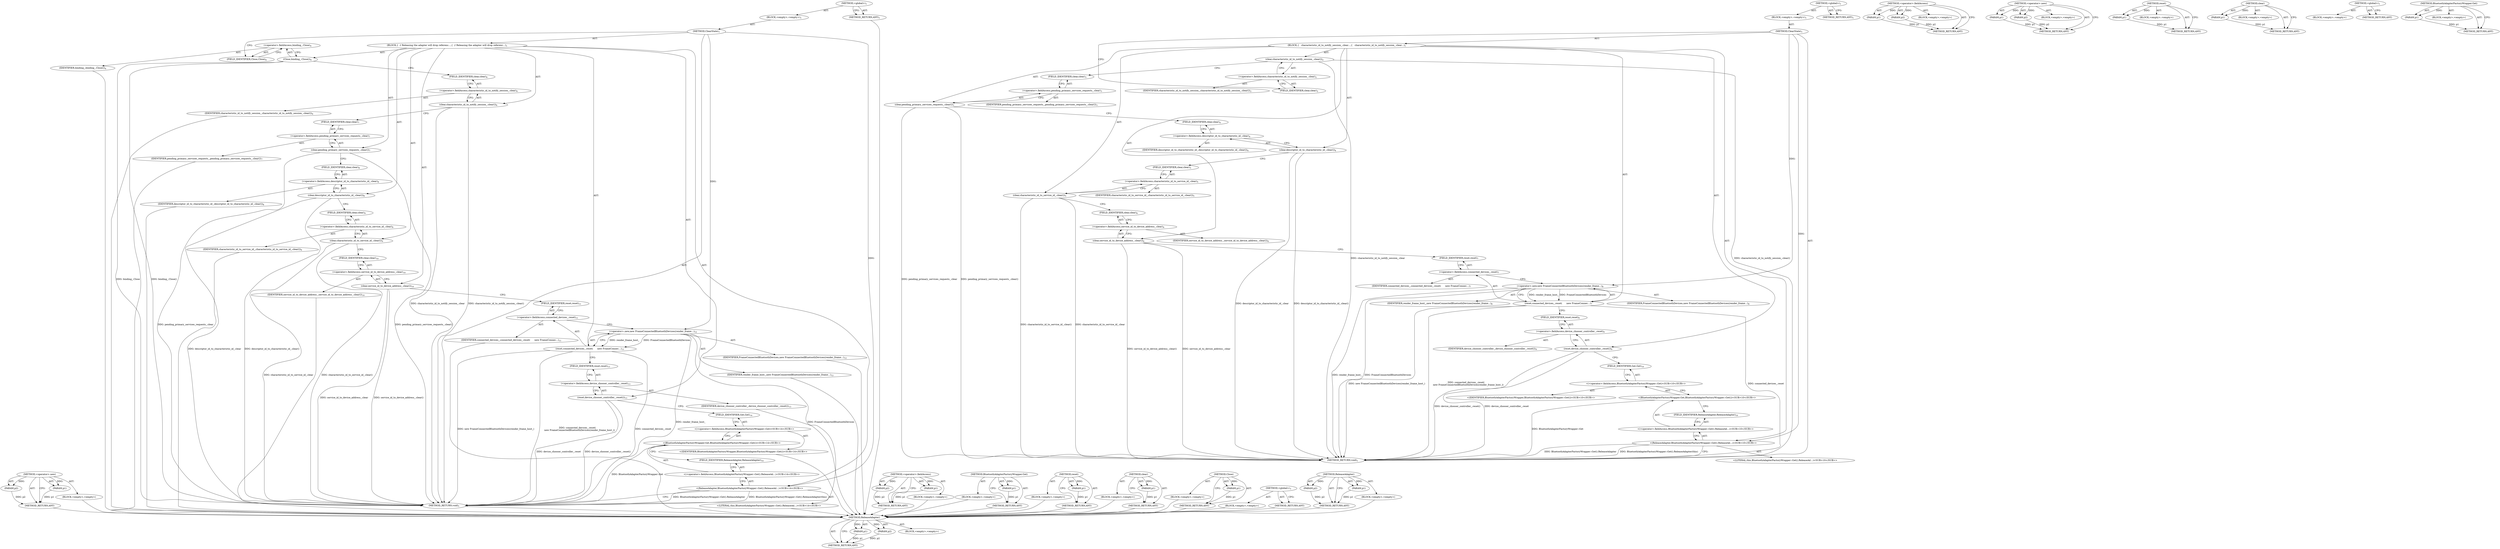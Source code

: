 digraph "ReleaseAdapter" {
vulnerable_84 [label=<(METHOD,ReleaseAdapter)>];
vulnerable_85 [label=<(PARAM,p1)>];
vulnerable_86 [label=<(PARAM,p2)>];
vulnerable_87 [label=<(BLOCK,&lt;empty&gt;,&lt;empty&gt;)>];
vulnerable_88 [label=<(METHOD_RETURN,ANY)>];
vulnerable_6 [label=<(METHOD,&lt;global&gt;)<SUB>1</SUB>>];
vulnerable_7 [label=<(BLOCK,&lt;empty&gt;,&lt;empty&gt;)<SUB>1</SUB>>];
vulnerable_8 [label=<(METHOD,ClearState)<SUB>1</SUB>>];
vulnerable_9 [label=<(BLOCK,{
   characteristic_id_to_notify_session_.clear...,{
   characteristic_id_to_notify_session_.clear...)<SUB>1</SUB>>];
vulnerable_10 [label=<(clear,characteristic_id_to_notify_session_.clear())<SUB>2</SUB>>];
vulnerable_11 [label=<(&lt;operator&gt;.fieldAccess,characteristic_id_to_notify_session_.clear)<SUB>2</SUB>>];
vulnerable_12 [label=<(IDENTIFIER,characteristic_id_to_notify_session_,characteristic_id_to_notify_session_.clear())<SUB>2</SUB>>];
vulnerable_13 [label=<(FIELD_IDENTIFIER,clear,clear)<SUB>2</SUB>>];
vulnerable_14 [label=<(clear,pending_primary_services_requests_.clear())<SUB>3</SUB>>];
vulnerable_15 [label=<(&lt;operator&gt;.fieldAccess,pending_primary_services_requests_.clear)<SUB>3</SUB>>];
vulnerable_16 [label=<(IDENTIFIER,pending_primary_services_requests_,pending_primary_services_requests_.clear())<SUB>3</SUB>>];
vulnerable_17 [label=<(FIELD_IDENTIFIER,clear,clear)<SUB>3</SUB>>];
vulnerable_18 [label=<(clear,descriptor_id_to_characteristic_id_.clear())<SUB>4</SUB>>];
vulnerable_19 [label=<(&lt;operator&gt;.fieldAccess,descriptor_id_to_characteristic_id_.clear)<SUB>4</SUB>>];
vulnerable_20 [label=<(IDENTIFIER,descriptor_id_to_characteristic_id_,descriptor_id_to_characteristic_id_.clear())<SUB>4</SUB>>];
vulnerable_21 [label=<(FIELD_IDENTIFIER,clear,clear)<SUB>4</SUB>>];
vulnerable_22 [label=<(clear,characteristic_id_to_service_id_.clear())<SUB>5</SUB>>];
vulnerable_23 [label=<(&lt;operator&gt;.fieldAccess,characteristic_id_to_service_id_.clear)<SUB>5</SUB>>];
vulnerable_24 [label=<(IDENTIFIER,characteristic_id_to_service_id_,characteristic_id_to_service_id_.clear())<SUB>5</SUB>>];
vulnerable_25 [label=<(FIELD_IDENTIFIER,clear,clear)<SUB>5</SUB>>];
vulnerable_26 [label=<(clear,service_id_to_device_address_.clear())<SUB>6</SUB>>];
vulnerable_27 [label=<(&lt;operator&gt;.fieldAccess,service_id_to_device_address_.clear)<SUB>6</SUB>>];
vulnerable_28 [label=<(IDENTIFIER,service_id_to_device_address_,service_id_to_device_address_.clear())<SUB>6</SUB>>];
vulnerable_29 [label=<(FIELD_IDENTIFIER,clear,clear)<SUB>6</SUB>>];
vulnerable_30 [label=<(reset,connected_devices_.reset(
      new FrameConnec...)<SUB>7</SUB>>];
vulnerable_31 [label=<(&lt;operator&gt;.fieldAccess,connected_devices_.reset)<SUB>7</SUB>>];
vulnerable_32 [label=<(IDENTIFIER,connected_devices_,connected_devices_.reset(
      new FrameConnec...)<SUB>7</SUB>>];
vulnerable_33 [label=<(FIELD_IDENTIFIER,reset,reset)<SUB>7</SUB>>];
vulnerable_34 [label=<(&lt;operator&gt;.new,new FrameConnectedBluetoothDevices(render_frame...)<SUB>8</SUB>>];
vulnerable_35 [label=<(IDENTIFIER,FrameConnectedBluetoothDevices,new FrameConnectedBluetoothDevices(render_frame...)<SUB>8</SUB>>];
vulnerable_36 [label=<(IDENTIFIER,render_frame_host_,new FrameConnectedBluetoothDevices(render_frame...)<SUB>8</SUB>>];
vulnerable_37 [label=<(reset,device_chooser_controller_.reset())<SUB>9</SUB>>];
vulnerable_38 [label=<(&lt;operator&gt;.fieldAccess,device_chooser_controller_.reset)<SUB>9</SUB>>];
vulnerable_39 [label=<(IDENTIFIER,device_chooser_controller_,device_chooser_controller_.reset())<SUB>9</SUB>>];
vulnerable_40 [label=<(FIELD_IDENTIFIER,reset,reset)<SUB>9</SUB>>];
vulnerable_41 [label="<(ReleaseAdapter,BluetoothAdapterFactoryWrapper::Get().ReleaseAd...)<SUB>10</SUB>>"];
vulnerable_42 [label="<(&lt;operator&gt;.fieldAccess,BluetoothAdapterFactoryWrapper::Get().ReleaseAd...)<SUB>10</SUB>>"];
vulnerable_43 [label="<(BluetoothAdapterFactoryWrapper.Get,BluetoothAdapterFactoryWrapper::Get())<SUB>10</SUB>>"];
vulnerable_44 [label="<(&lt;operator&gt;.fieldAccess,BluetoothAdapterFactoryWrapper::Get)<SUB>10</SUB>>"];
vulnerable_45 [label="<(IDENTIFIER,BluetoothAdapterFactoryWrapper,BluetoothAdapterFactoryWrapper::Get())<SUB>10</SUB>>"];
vulnerable_46 [label=<(FIELD_IDENTIFIER,Get,Get)<SUB>10</SUB>>];
vulnerable_47 [label=<(FIELD_IDENTIFIER,ReleaseAdapter,ReleaseAdapter)<SUB>10</SUB>>];
vulnerable_48 [label="<(LITERAL,this,BluetoothAdapterFactoryWrapper::Get().ReleaseAd...)<SUB>10</SUB>>"];
vulnerable_49 [label=<(METHOD_RETURN,void)<SUB>1</SUB>>];
vulnerable_51 [label=<(METHOD_RETURN,ANY)<SUB>1</SUB>>];
vulnerable_70 [label=<(METHOD,&lt;operator&gt;.fieldAccess)>];
vulnerable_71 [label=<(PARAM,p1)>];
vulnerable_72 [label=<(PARAM,p2)>];
vulnerable_73 [label=<(BLOCK,&lt;empty&gt;,&lt;empty&gt;)>];
vulnerable_74 [label=<(METHOD_RETURN,ANY)>];
vulnerable_79 [label=<(METHOD,&lt;operator&gt;.new)>];
vulnerable_80 [label=<(PARAM,p1)>];
vulnerable_81 [label=<(PARAM,p2)>];
vulnerable_82 [label=<(BLOCK,&lt;empty&gt;,&lt;empty&gt;)>];
vulnerable_83 [label=<(METHOD_RETURN,ANY)>];
vulnerable_75 [label=<(METHOD,reset)>];
vulnerable_76 [label=<(PARAM,p1)>];
vulnerable_77 [label=<(BLOCK,&lt;empty&gt;,&lt;empty&gt;)>];
vulnerable_78 [label=<(METHOD_RETURN,ANY)>];
vulnerable_66 [label=<(METHOD,clear)>];
vulnerable_67 [label=<(PARAM,p1)>];
vulnerable_68 [label=<(BLOCK,&lt;empty&gt;,&lt;empty&gt;)>];
vulnerable_69 [label=<(METHOD_RETURN,ANY)>];
vulnerable_60 [label=<(METHOD,&lt;global&gt;)<SUB>1</SUB>>];
vulnerable_61 [label=<(BLOCK,&lt;empty&gt;,&lt;empty&gt;)>];
vulnerable_62 [label=<(METHOD_RETURN,ANY)>];
vulnerable_89 [label=<(METHOD,BluetoothAdapterFactoryWrapper.Get)>];
vulnerable_90 [label=<(PARAM,p1)>];
vulnerable_91 [label=<(BLOCK,&lt;empty&gt;,&lt;empty&gt;)>];
vulnerable_92 [label=<(METHOD_RETURN,ANY)>];
fixed_87 [label=<(METHOD,&lt;operator&gt;.new)>];
fixed_88 [label=<(PARAM,p1)>];
fixed_89 [label=<(PARAM,p2)>];
fixed_90 [label=<(BLOCK,&lt;empty&gt;,&lt;empty&gt;)>];
fixed_91 [label=<(METHOD_RETURN,ANY)>];
fixed_6 [label=<(METHOD,&lt;global&gt;)<SUB>1</SUB>>];
fixed_7 [label=<(BLOCK,&lt;empty&gt;,&lt;empty&gt;)<SUB>1</SUB>>];
fixed_8 [label=<(METHOD,ClearState)<SUB>1</SUB>>];
fixed_9 [label=<(BLOCK,{
  // Releasing the adapter will drop referenc...,{
  // Releasing the adapter will drop referenc...)<SUB>1</SUB>>];
fixed_10 [label=<(Close,binding_.Close())<SUB>4</SUB>>];
fixed_11 [label=<(&lt;operator&gt;.fieldAccess,binding_.Close)<SUB>4</SUB>>];
fixed_12 [label=<(IDENTIFIER,binding_,binding_.Close())<SUB>4</SUB>>];
fixed_13 [label=<(FIELD_IDENTIFIER,Close,Close)<SUB>4</SUB>>];
fixed_14 [label=<(clear,characteristic_id_to_notify_session_.clear())<SUB>6</SUB>>];
fixed_15 [label=<(&lt;operator&gt;.fieldAccess,characteristic_id_to_notify_session_.clear)<SUB>6</SUB>>];
fixed_16 [label=<(IDENTIFIER,characteristic_id_to_notify_session_,characteristic_id_to_notify_session_.clear())<SUB>6</SUB>>];
fixed_17 [label=<(FIELD_IDENTIFIER,clear,clear)<SUB>6</SUB>>];
fixed_18 [label=<(clear,pending_primary_services_requests_.clear())<SUB>7</SUB>>];
fixed_19 [label=<(&lt;operator&gt;.fieldAccess,pending_primary_services_requests_.clear)<SUB>7</SUB>>];
fixed_20 [label=<(IDENTIFIER,pending_primary_services_requests_,pending_primary_services_requests_.clear())<SUB>7</SUB>>];
fixed_21 [label=<(FIELD_IDENTIFIER,clear,clear)<SUB>7</SUB>>];
fixed_22 [label=<(clear,descriptor_id_to_characteristic_id_.clear())<SUB>8</SUB>>];
fixed_23 [label=<(&lt;operator&gt;.fieldAccess,descriptor_id_to_characteristic_id_.clear)<SUB>8</SUB>>];
fixed_24 [label=<(IDENTIFIER,descriptor_id_to_characteristic_id_,descriptor_id_to_characteristic_id_.clear())<SUB>8</SUB>>];
fixed_25 [label=<(FIELD_IDENTIFIER,clear,clear)<SUB>8</SUB>>];
fixed_26 [label=<(clear,characteristic_id_to_service_id_.clear())<SUB>9</SUB>>];
fixed_27 [label=<(&lt;operator&gt;.fieldAccess,characteristic_id_to_service_id_.clear)<SUB>9</SUB>>];
fixed_28 [label=<(IDENTIFIER,characteristic_id_to_service_id_,characteristic_id_to_service_id_.clear())<SUB>9</SUB>>];
fixed_29 [label=<(FIELD_IDENTIFIER,clear,clear)<SUB>9</SUB>>];
fixed_30 [label=<(clear,service_id_to_device_address_.clear())<SUB>10</SUB>>];
fixed_31 [label=<(&lt;operator&gt;.fieldAccess,service_id_to_device_address_.clear)<SUB>10</SUB>>];
fixed_32 [label=<(IDENTIFIER,service_id_to_device_address_,service_id_to_device_address_.clear())<SUB>10</SUB>>];
fixed_33 [label=<(FIELD_IDENTIFIER,clear,clear)<SUB>10</SUB>>];
fixed_34 [label=<(reset,connected_devices_.reset(
      new FrameConnec...)<SUB>11</SUB>>];
fixed_35 [label=<(&lt;operator&gt;.fieldAccess,connected_devices_.reset)<SUB>11</SUB>>];
fixed_36 [label=<(IDENTIFIER,connected_devices_,connected_devices_.reset(
      new FrameConnec...)<SUB>11</SUB>>];
fixed_37 [label=<(FIELD_IDENTIFIER,reset,reset)<SUB>11</SUB>>];
fixed_38 [label=<(&lt;operator&gt;.new,new FrameConnectedBluetoothDevices(render_frame...)<SUB>12</SUB>>];
fixed_39 [label=<(IDENTIFIER,FrameConnectedBluetoothDevices,new FrameConnectedBluetoothDevices(render_frame...)<SUB>12</SUB>>];
fixed_40 [label=<(IDENTIFIER,render_frame_host_,new FrameConnectedBluetoothDevices(render_frame...)<SUB>12</SUB>>];
fixed_41 [label=<(reset,device_chooser_controller_.reset())<SUB>13</SUB>>];
fixed_42 [label=<(&lt;operator&gt;.fieldAccess,device_chooser_controller_.reset)<SUB>13</SUB>>];
fixed_43 [label=<(IDENTIFIER,device_chooser_controller_,device_chooser_controller_.reset())<SUB>13</SUB>>];
fixed_44 [label=<(FIELD_IDENTIFIER,reset,reset)<SUB>13</SUB>>];
fixed_45 [label="<(ReleaseAdapter,BluetoothAdapterFactoryWrapper::Get().ReleaseAd...)<SUB>14</SUB>>"];
fixed_46 [label="<(&lt;operator&gt;.fieldAccess,BluetoothAdapterFactoryWrapper::Get().ReleaseAd...)<SUB>14</SUB>>"];
fixed_47 [label="<(BluetoothAdapterFactoryWrapper.Get,BluetoothAdapterFactoryWrapper::Get())<SUB>14</SUB>>"];
fixed_48 [label="<(&lt;operator&gt;.fieldAccess,BluetoothAdapterFactoryWrapper::Get)<SUB>14</SUB>>"];
fixed_49 [label="<(IDENTIFIER,BluetoothAdapterFactoryWrapper,BluetoothAdapterFactoryWrapper::Get())<SUB>14</SUB>>"];
fixed_50 [label=<(FIELD_IDENTIFIER,Get,Get)<SUB>14</SUB>>];
fixed_51 [label=<(FIELD_IDENTIFIER,ReleaseAdapter,ReleaseAdapter)<SUB>14</SUB>>];
fixed_52 [label="<(LITERAL,this,BluetoothAdapterFactoryWrapper::Get().ReleaseAd...)<SUB>14</SUB>>"];
fixed_53 [label=<(METHOD_RETURN,void)<SUB>1</SUB>>];
fixed_55 [label=<(METHOD_RETURN,ANY)<SUB>1</SUB>>];
fixed_74 [label=<(METHOD,&lt;operator&gt;.fieldAccess)>];
fixed_75 [label=<(PARAM,p1)>];
fixed_76 [label=<(PARAM,p2)>];
fixed_77 [label=<(BLOCK,&lt;empty&gt;,&lt;empty&gt;)>];
fixed_78 [label=<(METHOD_RETURN,ANY)>];
fixed_97 [label=<(METHOD,BluetoothAdapterFactoryWrapper.Get)>];
fixed_98 [label=<(PARAM,p1)>];
fixed_99 [label=<(BLOCK,&lt;empty&gt;,&lt;empty&gt;)>];
fixed_100 [label=<(METHOD_RETURN,ANY)>];
fixed_83 [label=<(METHOD,reset)>];
fixed_84 [label=<(PARAM,p1)>];
fixed_85 [label=<(BLOCK,&lt;empty&gt;,&lt;empty&gt;)>];
fixed_86 [label=<(METHOD_RETURN,ANY)>];
fixed_79 [label=<(METHOD,clear)>];
fixed_80 [label=<(PARAM,p1)>];
fixed_81 [label=<(BLOCK,&lt;empty&gt;,&lt;empty&gt;)>];
fixed_82 [label=<(METHOD_RETURN,ANY)>];
fixed_70 [label=<(METHOD,Close)>];
fixed_71 [label=<(PARAM,p1)>];
fixed_72 [label=<(BLOCK,&lt;empty&gt;,&lt;empty&gt;)>];
fixed_73 [label=<(METHOD_RETURN,ANY)>];
fixed_64 [label=<(METHOD,&lt;global&gt;)<SUB>1</SUB>>];
fixed_65 [label=<(BLOCK,&lt;empty&gt;,&lt;empty&gt;)>];
fixed_66 [label=<(METHOD_RETURN,ANY)>];
fixed_92 [label=<(METHOD,ReleaseAdapter)>];
fixed_93 [label=<(PARAM,p1)>];
fixed_94 [label=<(PARAM,p2)>];
fixed_95 [label=<(BLOCK,&lt;empty&gt;,&lt;empty&gt;)>];
fixed_96 [label=<(METHOD_RETURN,ANY)>];
vulnerable_84 -> vulnerable_85  [key=0, label="AST: "];
vulnerable_84 -> vulnerable_85  [key=1, label="DDG: "];
vulnerable_84 -> vulnerable_87  [key=0, label="AST: "];
vulnerable_84 -> vulnerable_86  [key=0, label="AST: "];
vulnerable_84 -> vulnerable_86  [key=1, label="DDG: "];
vulnerable_84 -> vulnerable_88  [key=0, label="AST: "];
vulnerable_84 -> vulnerable_88  [key=1, label="CFG: "];
vulnerable_85 -> vulnerable_88  [key=0, label="DDG: p1"];
vulnerable_86 -> vulnerable_88  [key=0, label="DDG: p2"];
vulnerable_6 -> vulnerable_7  [key=0, label="AST: "];
vulnerable_6 -> vulnerable_51  [key=0, label="AST: "];
vulnerable_6 -> vulnerable_51  [key=1, label="CFG: "];
vulnerable_7 -> vulnerable_8  [key=0, label="AST: "];
vulnerable_8 -> vulnerable_9  [key=0, label="AST: "];
vulnerable_8 -> vulnerable_49  [key=0, label="AST: "];
vulnerable_8 -> vulnerable_13  [key=0, label="CFG: "];
vulnerable_8 -> vulnerable_41  [key=0, label="DDG: "];
vulnerable_8 -> vulnerable_34  [key=0, label="DDG: "];
vulnerable_9 -> vulnerable_10  [key=0, label="AST: "];
vulnerable_9 -> vulnerable_14  [key=0, label="AST: "];
vulnerable_9 -> vulnerable_18  [key=0, label="AST: "];
vulnerable_9 -> vulnerable_22  [key=0, label="AST: "];
vulnerable_9 -> vulnerable_26  [key=0, label="AST: "];
vulnerable_9 -> vulnerable_30  [key=0, label="AST: "];
vulnerable_9 -> vulnerable_37  [key=0, label="AST: "];
vulnerable_9 -> vulnerable_41  [key=0, label="AST: "];
vulnerable_10 -> vulnerable_11  [key=0, label="AST: "];
vulnerable_10 -> vulnerable_17  [key=0, label="CFG: "];
vulnerable_10 -> vulnerable_49  [key=0, label="DDG: characteristic_id_to_notify_session_.clear"];
vulnerable_10 -> vulnerable_49  [key=1, label="DDG: characteristic_id_to_notify_session_.clear()"];
vulnerable_11 -> vulnerable_12  [key=0, label="AST: "];
vulnerable_11 -> vulnerable_13  [key=0, label="AST: "];
vulnerable_11 -> vulnerable_10  [key=0, label="CFG: "];
vulnerable_13 -> vulnerable_11  [key=0, label="CFG: "];
vulnerable_14 -> vulnerable_15  [key=0, label="AST: "];
vulnerable_14 -> vulnerable_21  [key=0, label="CFG: "];
vulnerable_14 -> vulnerable_49  [key=0, label="DDG: pending_primary_services_requests_.clear"];
vulnerable_14 -> vulnerable_49  [key=1, label="DDG: pending_primary_services_requests_.clear()"];
vulnerable_15 -> vulnerable_16  [key=0, label="AST: "];
vulnerable_15 -> vulnerable_17  [key=0, label="AST: "];
vulnerable_15 -> vulnerable_14  [key=0, label="CFG: "];
vulnerable_17 -> vulnerable_15  [key=0, label="CFG: "];
vulnerable_18 -> vulnerable_19  [key=0, label="AST: "];
vulnerable_18 -> vulnerable_25  [key=0, label="CFG: "];
vulnerable_18 -> vulnerable_49  [key=0, label="DDG: descriptor_id_to_characteristic_id_.clear"];
vulnerable_18 -> vulnerable_49  [key=1, label="DDG: descriptor_id_to_characteristic_id_.clear()"];
vulnerable_19 -> vulnerable_20  [key=0, label="AST: "];
vulnerable_19 -> vulnerable_21  [key=0, label="AST: "];
vulnerable_19 -> vulnerable_18  [key=0, label="CFG: "];
vulnerable_21 -> vulnerable_19  [key=0, label="CFG: "];
vulnerable_22 -> vulnerable_23  [key=0, label="AST: "];
vulnerable_22 -> vulnerable_29  [key=0, label="CFG: "];
vulnerable_22 -> vulnerable_49  [key=0, label="DDG: characteristic_id_to_service_id_.clear"];
vulnerable_22 -> vulnerable_49  [key=1, label="DDG: characteristic_id_to_service_id_.clear()"];
vulnerable_23 -> vulnerable_24  [key=0, label="AST: "];
vulnerable_23 -> vulnerable_25  [key=0, label="AST: "];
vulnerable_23 -> vulnerable_22  [key=0, label="CFG: "];
vulnerable_25 -> vulnerable_23  [key=0, label="CFG: "];
vulnerable_26 -> vulnerable_27  [key=0, label="AST: "];
vulnerable_26 -> vulnerable_33  [key=0, label="CFG: "];
vulnerable_26 -> vulnerable_49  [key=0, label="DDG: service_id_to_device_address_.clear"];
vulnerable_26 -> vulnerable_49  [key=1, label="DDG: service_id_to_device_address_.clear()"];
vulnerable_27 -> vulnerable_28  [key=0, label="AST: "];
vulnerable_27 -> vulnerable_29  [key=0, label="AST: "];
vulnerable_27 -> vulnerable_26  [key=0, label="CFG: "];
vulnerable_29 -> vulnerable_27  [key=0, label="CFG: "];
vulnerable_30 -> vulnerable_31  [key=0, label="AST: "];
vulnerable_30 -> vulnerable_34  [key=0, label="AST: "];
vulnerable_30 -> vulnerable_40  [key=0, label="CFG: "];
vulnerable_30 -> vulnerable_49  [key=0, label="DDG: connected_devices_.reset"];
vulnerable_30 -> vulnerable_49  [key=1, label="DDG: new FrameConnectedBluetoothDevices(render_frame_host_)"];
vulnerable_30 -> vulnerable_49  [key=2, label="DDG: connected_devices_.reset(
      new FrameConnectedBluetoothDevices(render_frame_host_))"];
vulnerable_31 -> vulnerable_32  [key=0, label="AST: "];
vulnerable_31 -> vulnerable_33  [key=0, label="AST: "];
vulnerable_31 -> vulnerable_34  [key=0, label="CFG: "];
vulnerable_33 -> vulnerable_31  [key=0, label="CFG: "];
vulnerable_34 -> vulnerable_35  [key=0, label="AST: "];
vulnerable_34 -> vulnerable_36  [key=0, label="AST: "];
vulnerable_34 -> vulnerable_30  [key=0, label="CFG: "];
vulnerable_34 -> vulnerable_30  [key=1, label="DDG: FrameConnectedBluetoothDevices"];
vulnerable_34 -> vulnerable_30  [key=2, label="DDG: render_frame_host_"];
vulnerable_34 -> vulnerable_49  [key=0, label="DDG: render_frame_host_"];
vulnerable_34 -> vulnerable_49  [key=1, label="DDG: FrameConnectedBluetoothDevices"];
vulnerable_37 -> vulnerable_38  [key=0, label="AST: "];
vulnerable_37 -> vulnerable_46  [key=0, label="CFG: "];
vulnerable_37 -> vulnerable_49  [key=0, label="DDG: device_chooser_controller_.reset"];
vulnerable_37 -> vulnerable_49  [key=1, label="DDG: device_chooser_controller_.reset()"];
vulnerable_38 -> vulnerable_39  [key=0, label="AST: "];
vulnerable_38 -> vulnerable_40  [key=0, label="AST: "];
vulnerable_38 -> vulnerable_37  [key=0, label="CFG: "];
vulnerable_40 -> vulnerable_38  [key=0, label="CFG: "];
vulnerable_41 -> vulnerable_42  [key=0, label="AST: "];
vulnerable_41 -> vulnerable_48  [key=0, label="AST: "];
vulnerable_41 -> vulnerable_49  [key=0, label="CFG: "];
vulnerable_41 -> vulnerable_49  [key=1, label="DDG: BluetoothAdapterFactoryWrapper::Get().ReleaseAdapter"];
vulnerable_41 -> vulnerable_49  [key=2, label="DDG: BluetoothAdapterFactoryWrapper::Get().ReleaseAdapter(this)"];
vulnerable_42 -> vulnerable_43  [key=0, label="AST: "];
vulnerable_42 -> vulnerable_47  [key=0, label="AST: "];
vulnerable_42 -> vulnerable_41  [key=0, label="CFG: "];
vulnerable_43 -> vulnerable_44  [key=0, label="AST: "];
vulnerable_43 -> vulnerable_47  [key=0, label="CFG: "];
vulnerable_43 -> vulnerable_49  [key=0, label="DDG: BluetoothAdapterFactoryWrapper::Get"];
vulnerable_44 -> vulnerable_45  [key=0, label="AST: "];
vulnerable_44 -> vulnerable_46  [key=0, label="AST: "];
vulnerable_44 -> vulnerable_43  [key=0, label="CFG: "];
vulnerable_46 -> vulnerable_44  [key=0, label="CFG: "];
vulnerable_47 -> vulnerable_42  [key=0, label="CFG: "];
vulnerable_70 -> vulnerable_71  [key=0, label="AST: "];
vulnerable_70 -> vulnerable_71  [key=1, label="DDG: "];
vulnerable_70 -> vulnerable_73  [key=0, label="AST: "];
vulnerable_70 -> vulnerable_72  [key=0, label="AST: "];
vulnerable_70 -> vulnerable_72  [key=1, label="DDG: "];
vulnerable_70 -> vulnerable_74  [key=0, label="AST: "];
vulnerable_70 -> vulnerable_74  [key=1, label="CFG: "];
vulnerable_71 -> vulnerable_74  [key=0, label="DDG: p1"];
vulnerable_72 -> vulnerable_74  [key=0, label="DDG: p2"];
vulnerable_79 -> vulnerable_80  [key=0, label="AST: "];
vulnerable_79 -> vulnerable_80  [key=1, label="DDG: "];
vulnerable_79 -> vulnerable_82  [key=0, label="AST: "];
vulnerable_79 -> vulnerable_81  [key=0, label="AST: "];
vulnerable_79 -> vulnerable_81  [key=1, label="DDG: "];
vulnerable_79 -> vulnerable_83  [key=0, label="AST: "];
vulnerable_79 -> vulnerable_83  [key=1, label="CFG: "];
vulnerable_80 -> vulnerable_83  [key=0, label="DDG: p1"];
vulnerable_81 -> vulnerable_83  [key=0, label="DDG: p2"];
vulnerable_75 -> vulnerable_76  [key=0, label="AST: "];
vulnerable_75 -> vulnerable_76  [key=1, label="DDG: "];
vulnerable_75 -> vulnerable_77  [key=0, label="AST: "];
vulnerable_75 -> vulnerable_78  [key=0, label="AST: "];
vulnerable_75 -> vulnerable_78  [key=1, label="CFG: "];
vulnerable_76 -> vulnerable_78  [key=0, label="DDG: p1"];
vulnerable_66 -> vulnerable_67  [key=0, label="AST: "];
vulnerable_66 -> vulnerable_67  [key=1, label="DDG: "];
vulnerable_66 -> vulnerable_68  [key=0, label="AST: "];
vulnerable_66 -> vulnerable_69  [key=0, label="AST: "];
vulnerable_66 -> vulnerable_69  [key=1, label="CFG: "];
vulnerable_67 -> vulnerable_69  [key=0, label="DDG: p1"];
vulnerable_60 -> vulnerable_61  [key=0, label="AST: "];
vulnerable_60 -> vulnerable_62  [key=0, label="AST: "];
vulnerable_60 -> vulnerable_62  [key=1, label="CFG: "];
vulnerable_89 -> vulnerable_90  [key=0, label="AST: "];
vulnerable_89 -> vulnerable_90  [key=1, label="DDG: "];
vulnerable_89 -> vulnerable_91  [key=0, label="AST: "];
vulnerable_89 -> vulnerable_92  [key=0, label="AST: "];
vulnerable_89 -> vulnerable_92  [key=1, label="CFG: "];
vulnerable_90 -> vulnerable_92  [key=0, label="DDG: p1"];
fixed_87 -> fixed_88  [key=0, label="AST: "];
fixed_87 -> fixed_88  [key=1, label="DDG: "];
fixed_87 -> fixed_90  [key=0, label="AST: "];
fixed_87 -> fixed_89  [key=0, label="AST: "];
fixed_87 -> fixed_89  [key=1, label="DDG: "];
fixed_87 -> fixed_91  [key=0, label="AST: "];
fixed_87 -> fixed_91  [key=1, label="CFG: "];
fixed_88 -> fixed_91  [key=0, label="DDG: p1"];
fixed_89 -> fixed_91  [key=0, label="DDG: p2"];
fixed_90 -> vulnerable_84  [key=0];
fixed_91 -> vulnerable_84  [key=0];
fixed_6 -> fixed_7  [key=0, label="AST: "];
fixed_6 -> fixed_55  [key=0, label="AST: "];
fixed_6 -> fixed_55  [key=1, label="CFG: "];
fixed_7 -> fixed_8  [key=0, label="AST: "];
fixed_8 -> fixed_9  [key=0, label="AST: "];
fixed_8 -> fixed_53  [key=0, label="AST: "];
fixed_8 -> fixed_13  [key=0, label="CFG: "];
fixed_8 -> fixed_45  [key=0, label="DDG: "];
fixed_8 -> fixed_38  [key=0, label="DDG: "];
fixed_9 -> fixed_10  [key=0, label="AST: "];
fixed_9 -> fixed_14  [key=0, label="AST: "];
fixed_9 -> fixed_18  [key=0, label="AST: "];
fixed_9 -> fixed_22  [key=0, label="AST: "];
fixed_9 -> fixed_26  [key=0, label="AST: "];
fixed_9 -> fixed_30  [key=0, label="AST: "];
fixed_9 -> fixed_34  [key=0, label="AST: "];
fixed_9 -> fixed_41  [key=0, label="AST: "];
fixed_9 -> fixed_45  [key=0, label="AST: "];
fixed_10 -> fixed_11  [key=0, label="AST: "];
fixed_10 -> fixed_17  [key=0, label="CFG: "];
fixed_10 -> fixed_53  [key=0, label="DDG: binding_.Close"];
fixed_10 -> fixed_53  [key=1, label="DDG: binding_.Close()"];
fixed_11 -> fixed_12  [key=0, label="AST: "];
fixed_11 -> fixed_13  [key=0, label="AST: "];
fixed_11 -> fixed_10  [key=0, label="CFG: "];
fixed_12 -> vulnerable_84  [key=0];
fixed_13 -> fixed_11  [key=0, label="CFG: "];
fixed_14 -> fixed_15  [key=0, label="AST: "];
fixed_14 -> fixed_21  [key=0, label="CFG: "];
fixed_14 -> fixed_53  [key=0, label="DDG: characteristic_id_to_notify_session_.clear"];
fixed_14 -> fixed_53  [key=1, label="DDG: characteristic_id_to_notify_session_.clear()"];
fixed_15 -> fixed_16  [key=0, label="AST: "];
fixed_15 -> fixed_17  [key=0, label="AST: "];
fixed_15 -> fixed_14  [key=0, label="CFG: "];
fixed_16 -> vulnerable_84  [key=0];
fixed_17 -> fixed_15  [key=0, label="CFG: "];
fixed_18 -> fixed_19  [key=0, label="AST: "];
fixed_18 -> fixed_25  [key=0, label="CFG: "];
fixed_18 -> fixed_53  [key=0, label="DDG: pending_primary_services_requests_.clear"];
fixed_18 -> fixed_53  [key=1, label="DDG: pending_primary_services_requests_.clear()"];
fixed_19 -> fixed_20  [key=0, label="AST: "];
fixed_19 -> fixed_21  [key=0, label="AST: "];
fixed_19 -> fixed_18  [key=0, label="CFG: "];
fixed_20 -> vulnerable_84  [key=0];
fixed_21 -> fixed_19  [key=0, label="CFG: "];
fixed_22 -> fixed_23  [key=0, label="AST: "];
fixed_22 -> fixed_29  [key=0, label="CFG: "];
fixed_22 -> fixed_53  [key=0, label="DDG: descriptor_id_to_characteristic_id_.clear"];
fixed_22 -> fixed_53  [key=1, label="DDG: descriptor_id_to_characteristic_id_.clear()"];
fixed_23 -> fixed_24  [key=0, label="AST: "];
fixed_23 -> fixed_25  [key=0, label="AST: "];
fixed_23 -> fixed_22  [key=0, label="CFG: "];
fixed_24 -> vulnerable_84  [key=0];
fixed_25 -> fixed_23  [key=0, label="CFG: "];
fixed_26 -> fixed_27  [key=0, label="AST: "];
fixed_26 -> fixed_33  [key=0, label="CFG: "];
fixed_26 -> fixed_53  [key=0, label="DDG: characteristic_id_to_service_id_.clear"];
fixed_26 -> fixed_53  [key=1, label="DDG: characteristic_id_to_service_id_.clear()"];
fixed_27 -> fixed_28  [key=0, label="AST: "];
fixed_27 -> fixed_29  [key=0, label="AST: "];
fixed_27 -> fixed_26  [key=0, label="CFG: "];
fixed_28 -> vulnerable_84  [key=0];
fixed_29 -> fixed_27  [key=0, label="CFG: "];
fixed_30 -> fixed_31  [key=0, label="AST: "];
fixed_30 -> fixed_37  [key=0, label="CFG: "];
fixed_30 -> fixed_53  [key=0, label="DDG: service_id_to_device_address_.clear"];
fixed_30 -> fixed_53  [key=1, label="DDG: service_id_to_device_address_.clear()"];
fixed_31 -> fixed_32  [key=0, label="AST: "];
fixed_31 -> fixed_33  [key=0, label="AST: "];
fixed_31 -> fixed_30  [key=0, label="CFG: "];
fixed_32 -> vulnerable_84  [key=0];
fixed_33 -> fixed_31  [key=0, label="CFG: "];
fixed_34 -> fixed_35  [key=0, label="AST: "];
fixed_34 -> fixed_38  [key=0, label="AST: "];
fixed_34 -> fixed_44  [key=0, label="CFG: "];
fixed_34 -> fixed_53  [key=0, label="DDG: connected_devices_.reset"];
fixed_34 -> fixed_53  [key=1, label="DDG: new FrameConnectedBluetoothDevices(render_frame_host_)"];
fixed_34 -> fixed_53  [key=2, label="DDG: connected_devices_.reset(
      new FrameConnectedBluetoothDevices(render_frame_host_))"];
fixed_35 -> fixed_36  [key=0, label="AST: "];
fixed_35 -> fixed_37  [key=0, label="AST: "];
fixed_35 -> fixed_38  [key=0, label="CFG: "];
fixed_36 -> vulnerable_84  [key=0];
fixed_37 -> fixed_35  [key=0, label="CFG: "];
fixed_38 -> fixed_39  [key=0, label="AST: "];
fixed_38 -> fixed_40  [key=0, label="AST: "];
fixed_38 -> fixed_34  [key=0, label="CFG: "];
fixed_38 -> fixed_34  [key=1, label="DDG: FrameConnectedBluetoothDevices"];
fixed_38 -> fixed_34  [key=2, label="DDG: render_frame_host_"];
fixed_38 -> fixed_53  [key=0, label="DDG: render_frame_host_"];
fixed_38 -> fixed_53  [key=1, label="DDG: FrameConnectedBluetoothDevices"];
fixed_39 -> vulnerable_84  [key=0];
fixed_40 -> vulnerable_84  [key=0];
fixed_41 -> fixed_42  [key=0, label="AST: "];
fixed_41 -> fixed_50  [key=0, label="CFG: "];
fixed_41 -> fixed_53  [key=0, label="DDG: device_chooser_controller_.reset"];
fixed_41 -> fixed_53  [key=1, label="DDG: device_chooser_controller_.reset()"];
fixed_42 -> fixed_43  [key=0, label="AST: "];
fixed_42 -> fixed_44  [key=0, label="AST: "];
fixed_42 -> fixed_41  [key=0, label="CFG: "];
fixed_43 -> vulnerable_84  [key=0];
fixed_44 -> fixed_42  [key=0, label="CFG: "];
fixed_45 -> fixed_46  [key=0, label="AST: "];
fixed_45 -> fixed_52  [key=0, label="AST: "];
fixed_45 -> fixed_53  [key=0, label="CFG: "];
fixed_45 -> fixed_53  [key=1, label="DDG: BluetoothAdapterFactoryWrapper::Get().ReleaseAdapter"];
fixed_45 -> fixed_53  [key=2, label="DDG: BluetoothAdapterFactoryWrapper::Get().ReleaseAdapter(this)"];
fixed_46 -> fixed_47  [key=0, label="AST: "];
fixed_46 -> fixed_51  [key=0, label="AST: "];
fixed_46 -> fixed_45  [key=0, label="CFG: "];
fixed_47 -> fixed_48  [key=0, label="AST: "];
fixed_47 -> fixed_51  [key=0, label="CFG: "];
fixed_47 -> fixed_53  [key=0, label="DDG: BluetoothAdapterFactoryWrapper::Get"];
fixed_48 -> fixed_49  [key=0, label="AST: "];
fixed_48 -> fixed_50  [key=0, label="AST: "];
fixed_48 -> fixed_47  [key=0, label="CFG: "];
fixed_49 -> vulnerable_84  [key=0];
fixed_50 -> fixed_48  [key=0, label="CFG: "];
fixed_51 -> fixed_46  [key=0, label="CFG: "];
fixed_52 -> vulnerable_84  [key=0];
fixed_53 -> vulnerable_84  [key=0];
fixed_55 -> vulnerable_84  [key=0];
fixed_74 -> fixed_75  [key=0, label="AST: "];
fixed_74 -> fixed_75  [key=1, label="DDG: "];
fixed_74 -> fixed_77  [key=0, label="AST: "];
fixed_74 -> fixed_76  [key=0, label="AST: "];
fixed_74 -> fixed_76  [key=1, label="DDG: "];
fixed_74 -> fixed_78  [key=0, label="AST: "];
fixed_74 -> fixed_78  [key=1, label="CFG: "];
fixed_75 -> fixed_78  [key=0, label="DDG: p1"];
fixed_76 -> fixed_78  [key=0, label="DDG: p2"];
fixed_77 -> vulnerable_84  [key=0];
fixed_78 -> vulnerable_84  [key=0];
fixed_97 -> fixed_98  [key=0, label="AST: "];
fixed_97 -> fixed_98  [key=1, label="DDG: "];
fixed_97 -> fixed_99  [key=0, label="AST: "];
fixed_97 -> fixed_100  [key=0, label="AST: "];
fixed_97 -> fixed_100  [key=1, label="CFG: "];
fixed_98 -> fixed_100  [key=0, label="DDG: p1"];
fixed_99 -> vulnerable_84  [key=0];
fixed_100 -> vulnerable_84  [key=0];
fixed_83 -> fixed_84  [key=0, label="AST: "];
fixed_83 -> fixed_84  [key=1, label="DDG: "];
fixed_83 -> fixed_85  [key=0, label="AST: "];
fixed_83 -> fixed_86  [key=0, label="AST: "];
fixed_83 -> fixed_86  [key=1, label="CFG: "];
fixed_84 -> fixed_86  [key=0, label="DDG: p1"];
fixed_85 -> vulnerable_84  [key=0];
fixed_86 -> vulnerable_84  [key=0];
fixed_79 -> fixed_80  [key=0, label="AST: "];
fixed_79 -> fixed_80  [key=1, label="DDG: "];
fixed_79 -> fixed_81  [key=0, label="AST: "];
fixed_79 -> fixed_82  [key=0, label="AST: "];
fixed_79 -> fixed_82  [key=1, label="CFG: "];
fixed_80 -> fixed_82  [key=0, label="DDG: p1"];
fixed_81 -> vulnerable_84  [key=0];
fixed_82 -> vulnerable_84  [key=0];
fixed_70 -> fixed_71  [key=0, label="AST: "];
fixed_70 -> fixed_71  [key=1, label="DDG: "];
fixed_70 -> fixed_72  [key=0, label="AST: "];
fixed_70 -> fixed_73  [key=0, label="AST: "];
fixed_70 -> fixed_73  [key=1, label="CFG: "];
fixed_71 -> fixed_73  [key=0, label="DDG: p1"];
fixed_72 -> vulnerable_84  [key=0];
fixed_73 -> vulnerable_84  [key=0];
fixed_64 -> fixed_65  [key=0, label="AST: "];
fixed_64 -> fixed_66  [key=0, label="AST: "];
fixed_64 -> fixed_66  [key=1, label="CFG: "];
fixed_65 -> vulnerable_84  [key=0];
fixed_66 -> vulnerable_84  [key=0];
fixed_92 -> fixed_93  [key=0, label="AST: "];
fixed_92 -> fixed_93  [key=1, label="DDG: "];
fixed_92 -> fixed_95  [key=0, label="AST: "];
fixed_92 -> fixed_94  [key=0, label="AST: "];
fixed_92 -> fixed_94  [key=1, label="DDG: "];
fixed_92 -> fixed_96  [key=0, label="AST: "];
fixed_92 -> fixed_96  [key=1, label="CFG: "];
fixed_93 -> fixed_96  [key=0, label="DDG: p1"];
fixed_94 -> fixed_96  [key=0, label="DDG: p2"];
fixed_95 -> vulnerable_84  [key=0];
fixed_96 -> vulnerable_84  [key=0];
}
